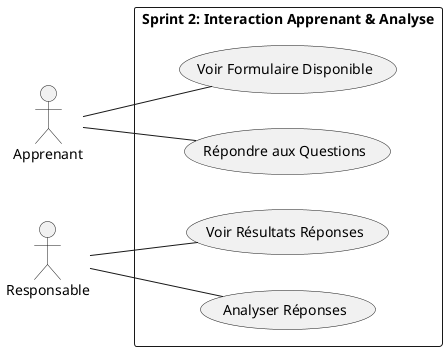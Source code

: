 @startuml
left to right direction

actor Apprenant
actor Responsable

rectangle "Sprint 2: Interaction Apprenant & Analyse" {
  usecase "Voir Formulaire Disponible" as UC1
  usecase "Répondre aux Questions" as UC2

  usecase "Voir Résultats Réponses" as UC5
  usecase "Analyser Réponses" as UC6
}

Apprenant -- UC1
Apprenant -- UC2


Responsable -- UC5
Responsable -- UC6

@enduml
